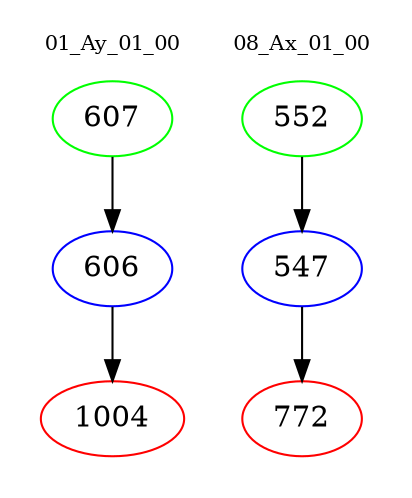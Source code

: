 digraph{
subgraph cluster_0 {
color = white
label = "01_Ay_01_00";
fontsize=10;
T0_607 [label="607", color="green"]
T0_607 -> T0_606 [color="black"]
T0_606 [label="606", color="blue"]
T0_606 -> T0_1004 [color="black"]
T0_1004 [label="1004", color="red"]
}
subgraph cluster_1 {
color = white
label = "08_Ax_01_00";
fontsize=10;
T1_552 [label="552", color="green"]
T1_552 -> T1_547 [color="black"]
T1_547 [label="547", color="blue"]
T1_547 -> T1_772 [color="black"]
T1_772 [label="772", color="red"]
}
}
